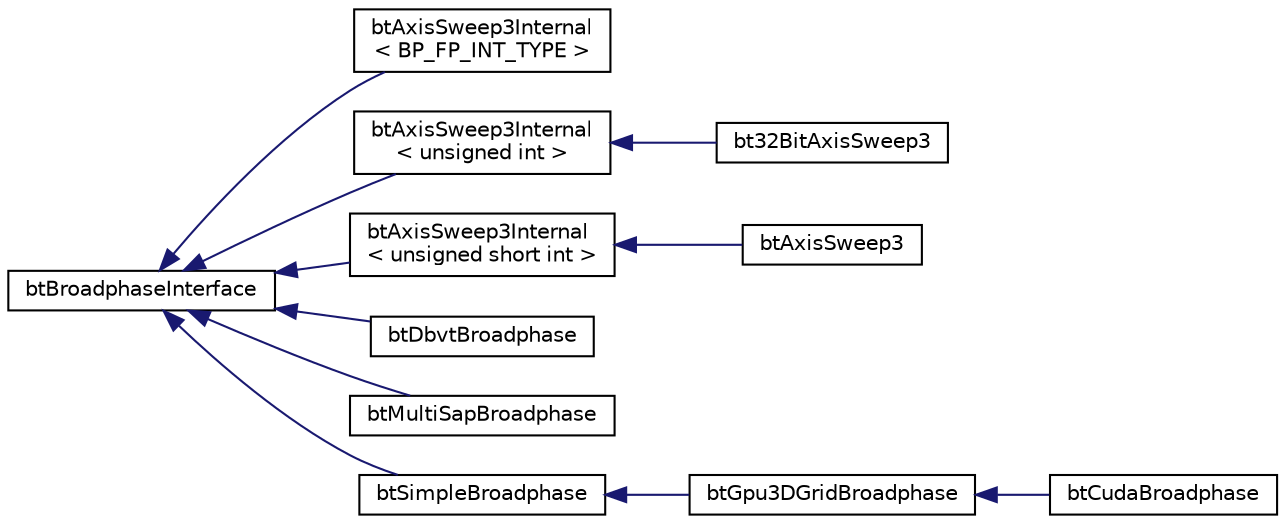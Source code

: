 digraph "Graphical Class Hierarchy"
{
  edge [fontname="Helvetica",fontsize="10",labelfontname="Helvetica",labelfontsize="10"];
  node [fontname="Helvetica",fontsize="10",shape=record];
  rankdir="LR";
  Node1 [label="btBroadphaseInterface",height=0.2,width=0.4,color="black", fillcolor="white", style="filled",URL="$classbt_broadphase_interface.html"];
  Node1 -> Node2 [dir="back",color="midnightblue",fontsize="10",style="solid",fontname="Helvetica"];
  Node2 [label="btAxisSweep3Internal\l\< BP_FP_INT_TYPE \>",height=0.2,width=0.4,color="black", fillcolor="white", style="filled",URL="$classbt_axis_sweep3_internal.html"];
  Node1 -> Node3 [dir="back",color="midnightblue",fontsize="10",style="solid",fontname="Helvetica"];
  Node3 [label="btAxisSweep3Internal\l\< unsigned int \>",height=0.2,width=0.4,color="black", fillcolor="white", style="filled",URL="$classbt_axis_sweep3_internal.html"];
  Node3 -> Node4 [dir="back",color="midnightblue",fontsize="10",style="solid",fontname="Helvetica"];
  Node4 [label="bt32BitAxisSweep3",height=0.2,width=0.4,color="black", fillcolor="white", style="filled",URL="$classbt32_bit_axis_sweep3.html"];
  Node1 -> Node5 [dir="back",color="midnightblue",fontsize="10",style="solid",fontname="Helvetica"];
  Node5 [label="btAxisSweep3Internal\l\< unsigned short int \>",height=0.2,width=0.4,color="black", fillcolor="white", style="filled",URL="$classbt_axis_sweep3_internal.html"];
  Node5 -> Node6 [dir="back",color="midnightblue",fontsize="10",style="solid",fontname="Helvetica"];
  Node6 [label="btAxisSweep3",height=0.2,width=0.4,color="black", fillcolor="white", style="filled",URL="$classbt_axis_sweep3.html"];
  Node1 -> Node7 [dir="back",color="midnightblue",fontsize="10",style="solid",fontname="Helvetica"];
  Node7 [label="btDbvtBroadphase",height=0.2,width=0.4,color="black", fillcolor="white", style="filled",URL="$structbt_dbvt_broadphase.html"];
  Node1 -> Node8 [dir="back",color="midnightblue",fontsize="10",style="solid",fontname="Helvetica"];
  Node8 [label="btMultiSapBroadphase",height=0.2,width=0.4,color="black", fillcolor="white", style="filled",URL="$classbt_multi_sap_broadphase.html"];
  Node1 -> Node9 [dir="back",color="midnightblue",fontsize="10",style="solid",fontname="Helvetica"];
  Node9 [label="btSimpleBroadphase",height=0.2,width=0.4,color="black", fillcolor="white", style="filled",URL="$classbt_simple_broadphase.html"];
  Node9 -> Node10 [dir="back",color="midnightblue",fontsize="10",style="solid",fontname="Helvetica"];
  Node10 [label="btGpu3DGridBroadphase",height=0.2,width=0.4,color="black", fillcolor="white", style="filled",URL="$classbt_gpu3_d_grid_broadphase.html",tooltip="The btGpu3DGridBroadphase uses GPU-style code compiled for CPU to compute overlapping pairs..."];
  Node10 -> Node11 [dir="back",color="midnightblue",fontsize="10",style="solid",fontname="Helvetica"];
  Node11 [label="btCudaBroadphase",height=0.2,width=0.4,color="black", fillcolor="white", style="filled",URL="$classbt_cuda_broadphase.html",tooltip="The btCudaBroadphase uses CUDA-capable GPU to compute overlapping pairs. "];
}
